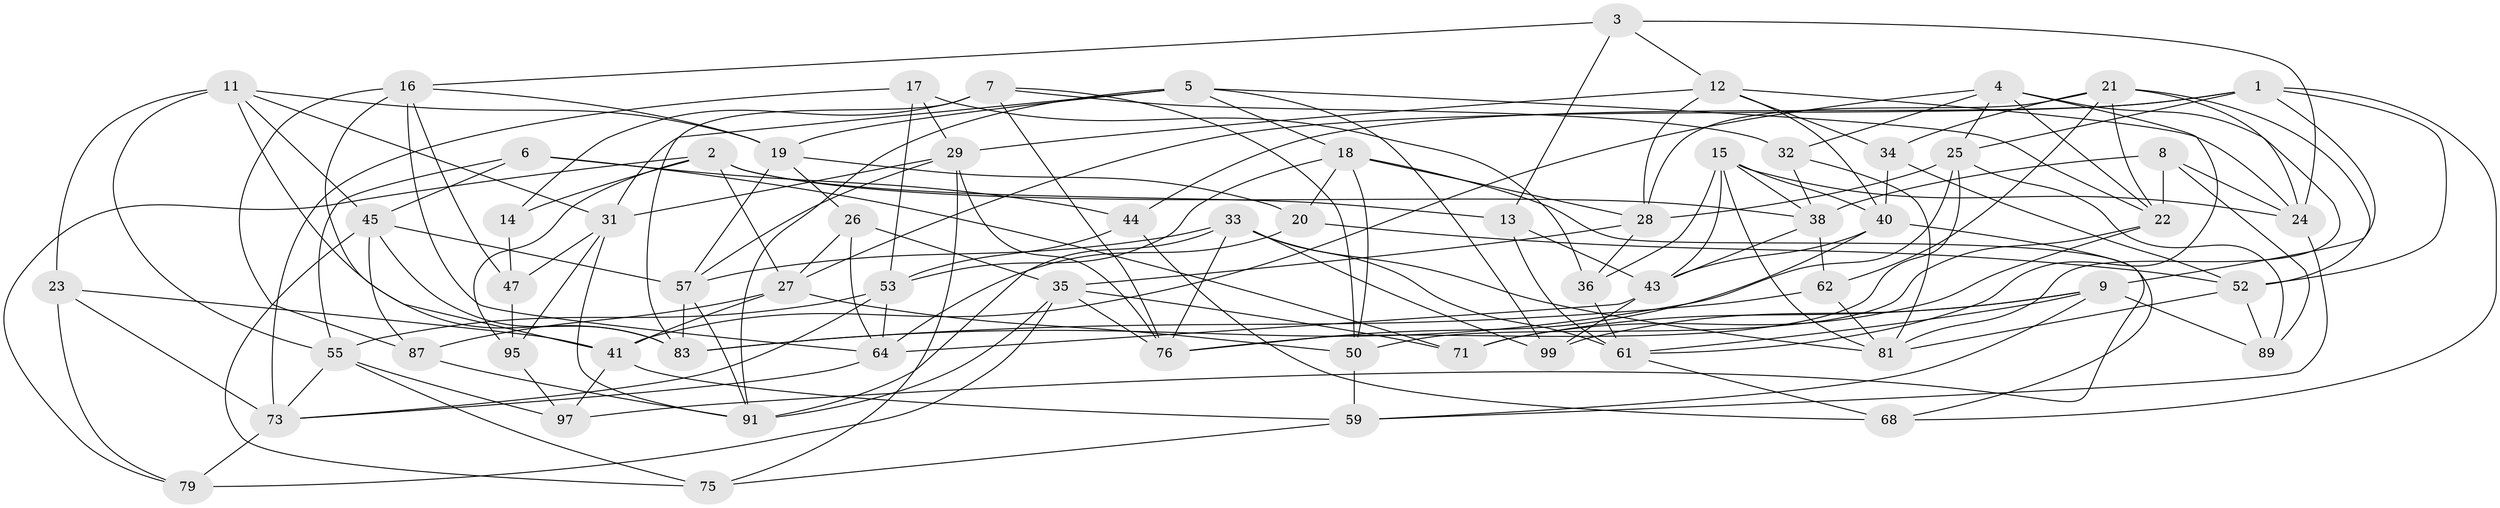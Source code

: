 // original degree distribution, {4: 1.0}
// Generated by graph-tools (version 1.1) at 2025/42/03/06/25 10:42:25]
// undirected, 64 vertices, 166 edges
graph export_dot {
graph [start="1"]
  node [color=gray90,style=filled];
  1 [super="+30"];
  2 [super="+10"];
  3;
  4 [super="+88"];
  5 [super="+86"];
  6;
  7 [super="+65"];
  8;
  9 [super="+49"];
  11 [super="+58"];
  12 [super="+56"];
  13;
  14;
  15 [super="+42"];
  16 [super="+46"];
  17;
  18 [super="+67"];
  19 [super="+84"];
  20;
  21 [super="+51"];
  22 [super="+100"];
  23;
  24 [super="+78"];
  25 [super="+37"];
  26;
  27 [super="+98"];
  28 [super="+60"];
  29 [super="+48"];
  31 [super="+39"];
  32;
  33 [super="+54"];
  34;
  35 [super="+72"];
  36;
  38 [super="+85"];
  40 [super="+74"];
  41 [super="+66"];
  43 [super="+103"];
  44;
  45 [super="+102"];
  47;
  50 [super="+92"];
  52 [super="+96"];
  53 [super="+63"];
  55 [super="+77"];
  57 [super="+101"];
  59 [super="+69"];
  61 [super="+90"];
  62;
  64 [super="+70"];
  68;
  71;
  73 [super="+80"];
  75;
  76 [super="+82"];
  79;
  81 [super="+94"];
  83 [super="+104"];
  87;
  89;
  91 [super="+93"];
  95;
  97;
  99;
  1 -- 68;
  1 -- 9;
  1 -- 44;
  1 -- 52;
  1 -- 25;
  1 -- 27;
  2 -- 79;
  2 -- 14;
  2 -- 27;
  2 -- 13;
  2 -- 95;
  2 -- 38;
  3 -- 16;
  3 -- 13;
  3 -- 24;
  3 -- 12;
  4 -- 41;
  4 -- 22;
  4 -- 25;
  4 -- 32;
  4 -- 81;
  4 -- 61;
  5 -- 19;
  5 -- 18;
  5 -- 31;
  5 -- 91;
  5 -- 99;
  5 -- 22;
  6 -- 55;
  6 -- 71;
  6 -- 44;
  6 -- 45;
  7 -- 76;
  7 -- 14 [weight=2];
  7 -- 50;
  7 -- 32;
  7 -- 83;
  8 -- 89;
  8 -- 22;
  8 -- 24;
  8 -- 38;
  9 -- 71;
  9 -- 89;
  9 -- 99;
  9 -- 59;
  9 -- 61;
  11 -- 45;
  11 -- 55;
  11 -- 83;
  11 -- 31;
  11 -- 23;
  11 -- 19;
  12 -- 34;
  12 -- 29;
  12 -- 24;
  12 -- 40;
  12 -- 28;
  13 -- 43;
  13 -- 61;
  14 -- 47;
  15 -- 38;
  15 -- 40;
  15 -- 36;
  15 -- 43;
  15 -- 24;
  15 -- 81;
  16 -- 47;
  16 -- 64;
  16 -- 19;
  16 -- 87;
  16 -- 41;
  17 -- 36;
  17 -- 29;
  17 -- 73;
  17 -- 53;
  18 -- 53;
  18 -- 28;
  18 -- 50;
  18 -- 20;
  18 -- 68;
  19 -- 20;
  19 -- 57;
  19 -- 26;
  20 -- 64;
  20 -- 52;
  21 -- 62;
  21 -- 22;
  21 -- 24;
  21 -- 34;
  21 -- 28;
  21 -- 52;
  22 -- 71;
  22 -- 50;
  23 -- 79;
  23 -- 73;
  23 -- 41;
  24 -- 59;
  25 -- 28;
  25 -- 89;
  25 -- 76;
  25 -- 83;
  26 -- 27;
  26 -- 64;
  26 -- 35;
  27 -- 41;
  27 -- 50;
  27 -- 87;
  28 -- 36;
  28 -- 35;
  29 -- 75;
  29 -- 57;
  29 -- 31;
  29 -- 76;
  31 -- 95;
  31 -- 47;
  31 -- 91;
  32 -- 38;
  32 -- 81;
  33 -- 61;
  33 -- 81;
  33 -- 99;
  33 -- 76;
  33 -- 57;
  33 -- 91;
  34 -- 40;
  34 -- 52;
  35 -- 79;
  35 -- 91;
  35 -- 76;
  35 -- 71;
  36 -- 61;
  38 -- 62;
  38 -- 43;
  40 -- 97;
  40 -- 43;
  40 -- 76;
  41 -- 97;
  41 -- 59;
  43 -- 99;
  43 -- 64;
  44 -- 53;
  44 -- 68;
  45 -- 57;
  45 -- 75;
  45 -- 87;
  45 -- 83;
  47 -- 95;
  50 -- 59 [weight=2];
  52 -- 89;
  52 -- 81;
  53 -- 64;
  53 -- 73;
  53 -- 55;
  55 -- 97;
  55 -- 75;
  55 -- 73;
  57 -- 83;
  57 -- 91;
  59 -- 75;
  61 -- 68;
  62 -- 81;
  62 -- 83;
  64 -- 73;
  73 -- 79;
  87 -- 91;
  95 -- 97;
}
